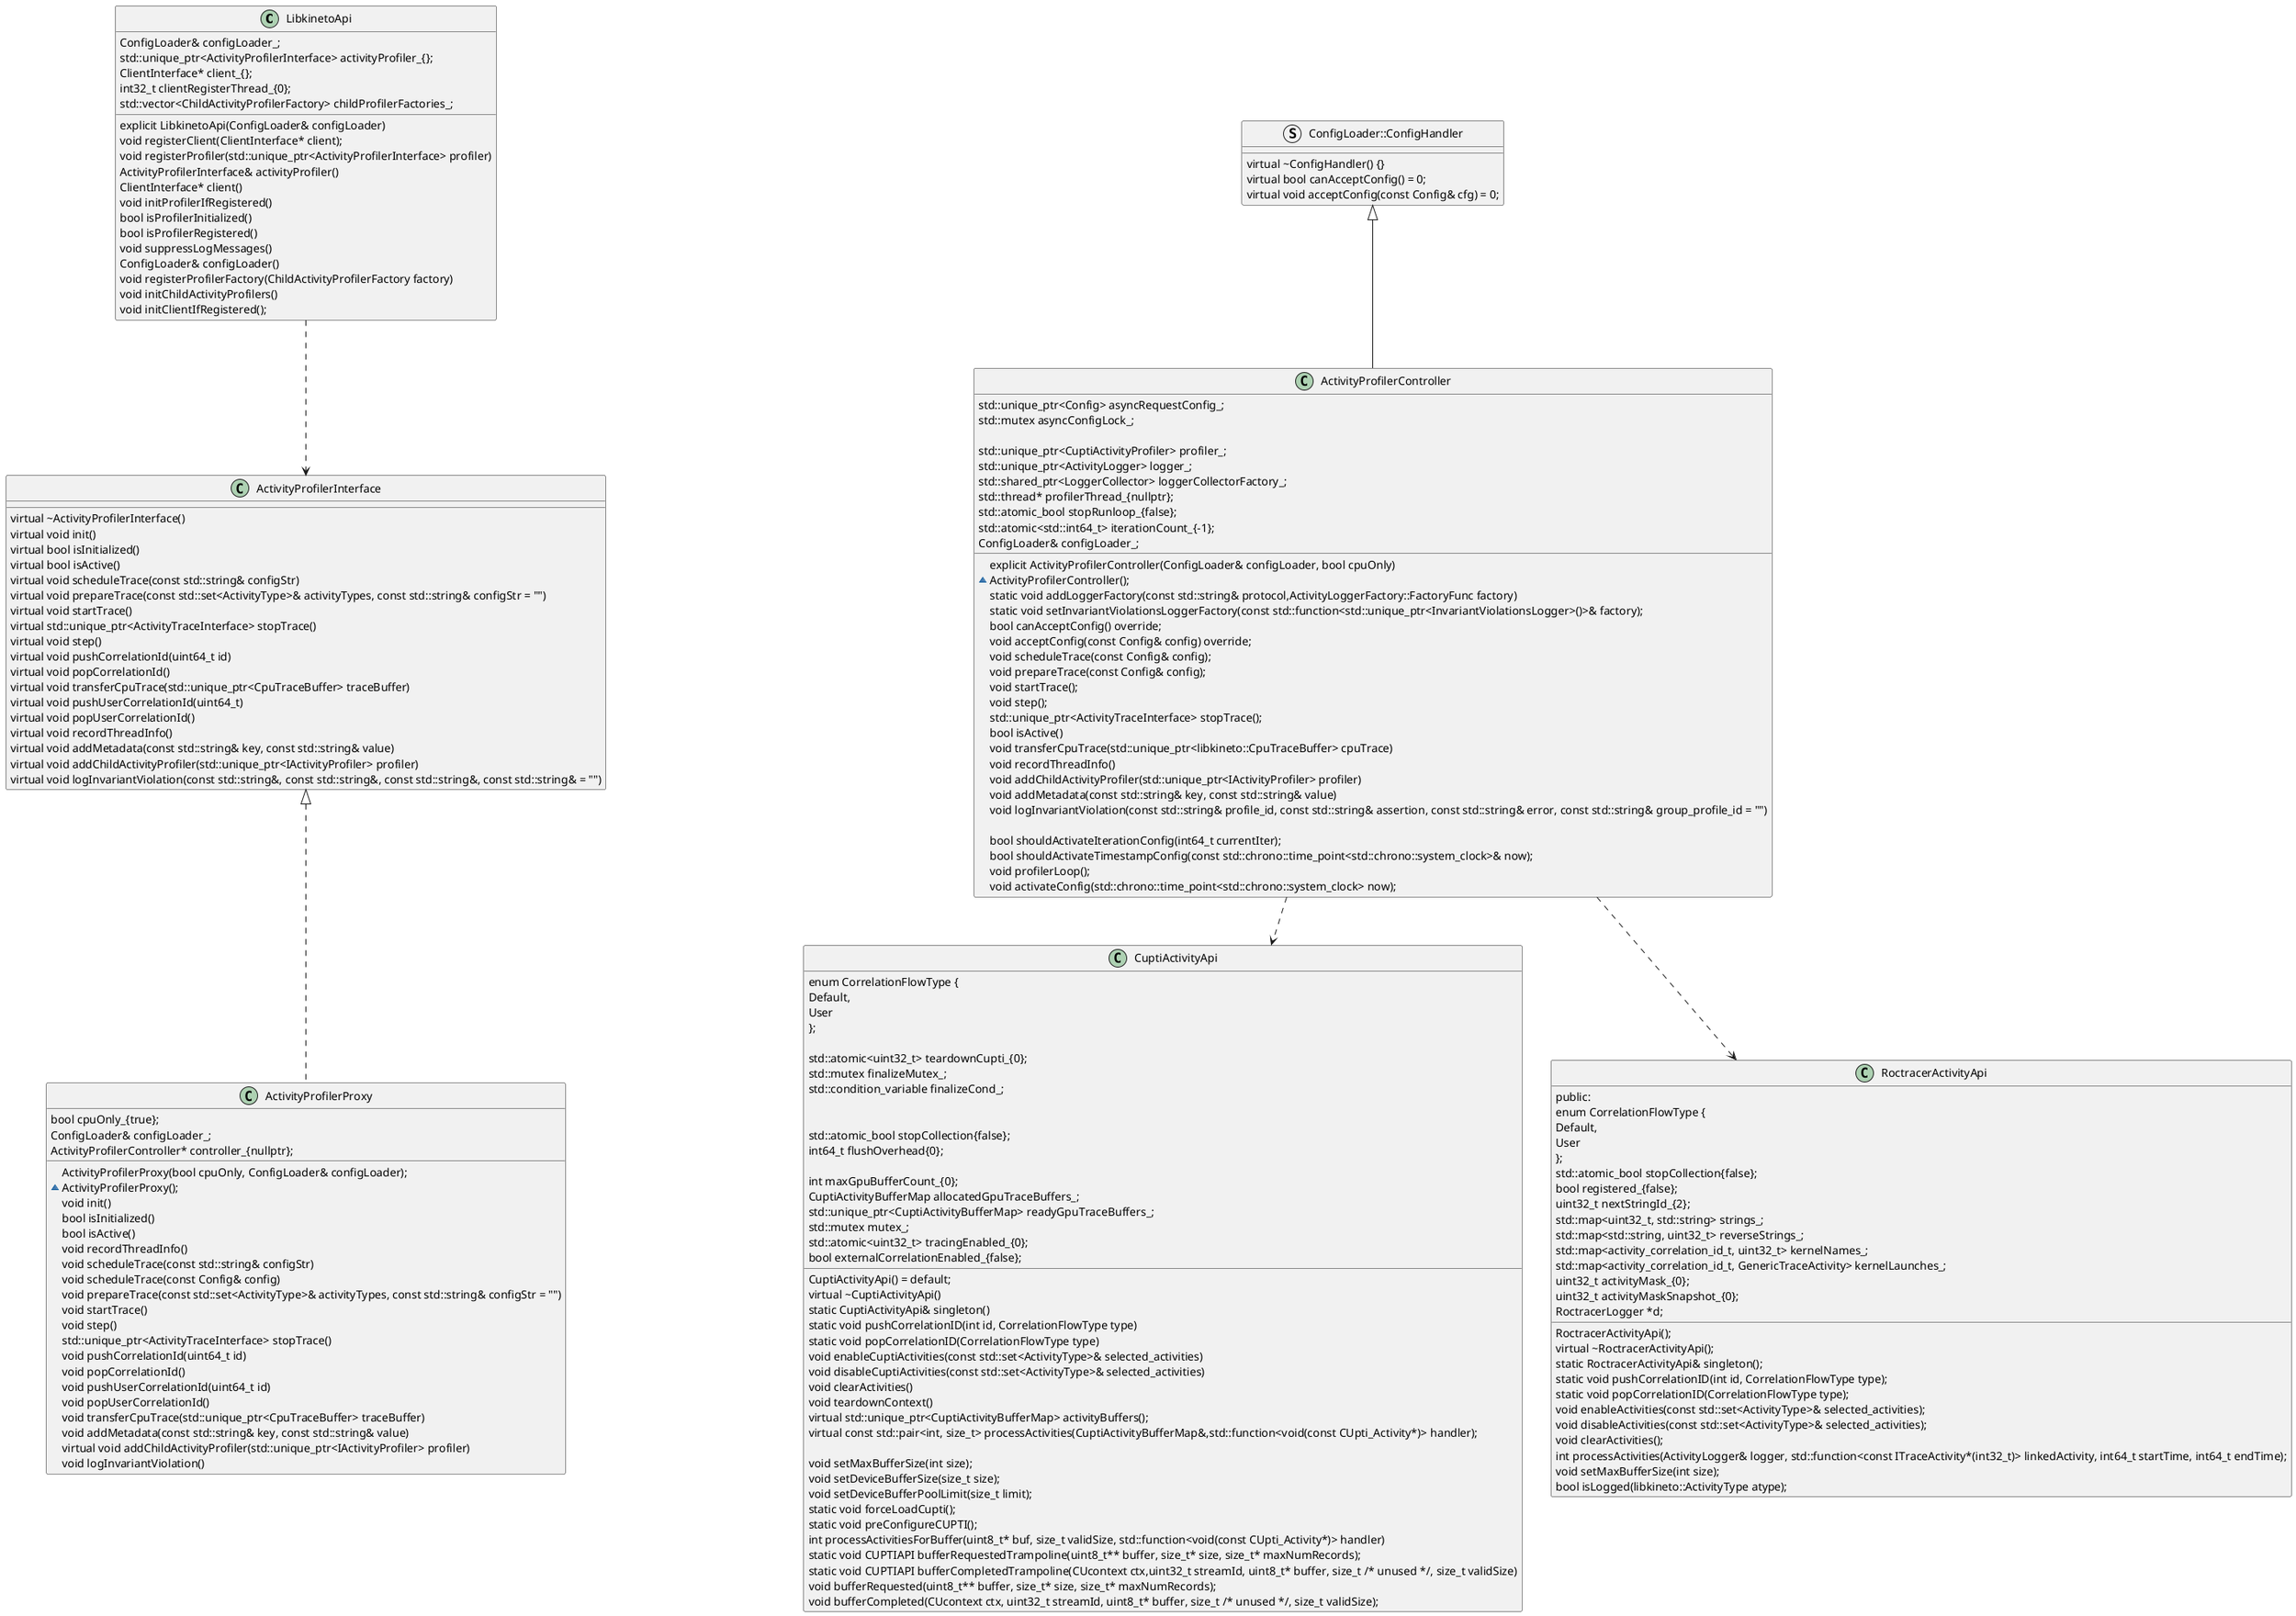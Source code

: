 @startuml
'https://plantuml.com/class-diagram

class LibkinetoApi {
    explicit LibkinetoApi(ConfigLoader& configLoader)
    void registerClient(ClientInterface* client);
    void registerProfiler(std::unique_ptr<ActivityProfilerInterface> profiler)
    ActivityProfilerInterface& activityProfiler()
    ClientInterface* client()
    void initProfilerIfRegistered()
    bool isProfilerInitialized()
    bool isProfilerRegistered()
    void suppressLogMessages()
    ConfigLoader& configLoader()
    void registerProfilerFactory(ChildActivityProfilerFactory factory)
    void initChildActivityProfilers()
    void initClientIfRegistered();

    ConfigLoader& configLoader_;
    std::unique_ptr<ActivityProfilerInterface> activityProfiler_{};
    ClientInterface* client_{};
    int32_t clientRegisterThread_{0};
    std::vector<ChildActivityProfilerFactory> childProfilerFactories_;
}

class ActivityProfilerInterface {
  virtual ~ActivityProfilerInterface()
  virtual void init()
  virtual bool isInitialized()
  virtual bool isActive()
  virtual void scheduleTrace(const std::string& configStr)
  virtual void prepareTrace(const std::set<ActivityType>& activityTypes, const std::string& configStr = "")
  virtual void startTrace()
  virtual std::unique_ptr<ActivityTraceInterface> stopTrace()
  virtual void step()
  virtual void pushCorrelationId(uint64_t id)
  virtual void popCorrelationId()
  virtual void transferCpuTrace(std::unique_ptr<CpuTraceBuffer> traceBuffer)
  virtual void pushUserCorrelationId(uint64_t)
  virtual void popUserCorrelationId()
  virtual void recordThreadInfo()
  virtual void addMetadata(const std::string& key, const std::string& value)
  virtual void addChildActivityProfiler(std::unique_ptr<IActivityProfiler> profiler)
  virtual void logInvariantViolation(const std::string&, const std::string&, const std::string&, const std::string& = "")
}
LibkinetoApi ..> ActivityProfilerInterface

class ActivityProfilerProxy {
    ActivityProfilerProxy(bool cpuOnly, ConfigLoader& configLoader);
    ~ActivityProfilerProxy();
    void init()
    bool isInitialized()
    bool isActive()
    void recordThreadInfo()
    void scheduleTrace(const std::string& configStr)
    void scheduleTrace(const Config& config)
    void prepareTrace(const std::set<ActivityType>& activityTypes, const std::string& configStr = "")
    void startTrace()
    void step()
    std::unique_ptr<ActivityTraceInterface> stopTrace()
    void pushCorrelationId(uint64_t id)
    void popCorrelationId()
    void pushUserCorrelationId(uint64_t id)
    void popUserCorrelationId()
    void transferCpuTrace(std::unique_ptr<CpuTraceBuffer> traceBuffer)
    void addMetadata(const std::string& key, const std::string& value)
    virtual void addChildActivityProfiler(std::unique_ptr<IActivityProfiler> profiler)
    void logInvariantViolation()

    bool cpuOnly_{true};
    ConfigLoader& configLoader_;
    ActivityProfilerController* controller_{nullptr};
}

class ActivityProfilerProxy implements ActivityProfilerInterface

struct ConfigLoader::ConfigHandler {
    virtual ~ConfigHandler() {}
    virtual bool canAcceptConfig() = 0;
    virtual void acceptConfig(const Config& cfg) = 0;
}

class ActivityProfilerController {
    explicit ActivityProfilerController(ConfigLoader& configLoader, bool cpuOnly)
    ~ActivityProfilerController();
    static void addLoggerFactory(const std::string& protocol,ActivityLoggerFactory::FactoryFunc factory)
    static void setInvariantViolationsLoggerFactory(const std::function<std::unique_ptr<InvariantViolationsLogger>()>& factory);
    bool canAcceptConfig() override;
    void acceptConfig(const Config& config) override;
    void scheduleTrace(const Config& config);
    void prepareTrace(const Config& config);
    void startTrace();
    void step();
    std::unique_ptr<ActivityTraceInterface> stopTrace();
    bool isActive()
    void transferCpuTrace(std::unique_ptr<libkineto::CpuTraceBuffer> cpuTrace)
    void recordThreadInfo()
    void addChildActivityProfiler(std::unique_ptr<IActivityProfiler> profiler)
    void addMetadata(const std::string& key, const std::string& value)
    void logInvariantViolation(const std::string& profile_id, const std::string& assertion, const std::string& error, const std::string& group_profile_id = "")

    bool shouldActivateIterationConfig(int64_t currentIter);
    bool shouldActivateTimestampConfig(const std::chrono::time_point<std::chrono::system_clock>& now);
    void profilerLoop();
    void activateConfig(std::chrono::time_point<std::chrono::system_clock> now);
    std::unique_ptr<Config> asyncRequestConfig_;
    std::mutex asyncConfigLock_;

    std::unique_ptr<CuptiActivityProfiler> profiler_;
    std::unique_ptr<ActivityLogger> logger_;
    std::shared_ptr<LoggerCollector> loggerCollectorFactory_;
    std::thread* profilerThread_{nullptr};
    std::atomic_bool stopRunloop_{false};
    std::atomic<std::int64_t> iterationCount_{-1};
    ConfigLoader& configLoader_;
}
class ActivityProfilerController extends ConfigLoader::ConfigHandler

class CuptiActivityApi {
  enum CorrelationFlowType {
    Default,
    User
  };

  std::atomic<uint32_t> teardownCupti_{0};
  std::mutex finalizeMutex_;
  std::condition_variable finalizeCond_;
  CuptiActivityApi() = default;
  virtual ~CuptiActivityApi()
  static CuptiActivityApi& singleton()
  static void pushCorrelationID(int id, CorrelationFlowType type)
  static void popCorrelationID(CorrelationFlowType type)
  void enableCuptiActivities(const std::set<ActivityType>& selected_activities)
  void disableCuptiActivities(const std::set<ActivityType>& selected_activities)
  void clearActivities()
  void teardownContext()
  virtual std::unique_ptr<CuptiActivityBufferMap> activityBuffers();
  virtual const std::pair<int, size_t> processActivities(CuptiActivityBufferMap&,std::function<void(const CUpti_Activity*)> handler);

  void setMaxBufferSize(int size);
  void setDeviceBufferSize(size_t size);
  void setDeviceBufferPoolLimit(size_t limit);

  std::atomic_bool stopCollection{false};
  int64_t flushOverhead{0};
  static void forceLoadCupti();
  static void preConfigureCUPTI();

  int maxGpuBufferCount_{0};
  CuptiActivityBufferMap allocatedGpuTraceBuffers_;
  std::unique_ptr<CuptiActivityBufferMap> readyGpuTraceBuffers_;
  std::mutex mutex_;
  std::atomic<uint32_t> tracingEnabled_{0};
  bool externalCorrelationEnabled_{false};

  int processActivitiesForBuffer(uint8_t* buf, size_t validSize, std::function<void(const CUpti_Activity*)> handler)
  static void CUPTIAPI bufferRequestedTrampoline(uint8_t** buffer, size_t* size, size_t* maxNumRecords);
  static void CUPTIAPI bufferCompletedTrampoline(CUcontext ctx,uint32_t streamId, uint8_t* buffer, size_t /* unused */, size_t validSize)
  void bufferRequested(uint8_t** buffer, size_t* size, size_t* maxNumRecords);
  void bufferCompleted(CUcontext ctx, uint32_t streamId, uint8_t* buffer, size_t /* unused */, size_t validSize);
}
ActivityProfilerController ..> CuptiActivityApi

class RoctracerActivityApi {
 public:
  enum CorrelationFlowType {
    Default,
    User
  };
  RoctracerActivityApi();
  virtual ~RoctracerActivityApi();
  static RoctracerActivityApi& singleton();
  static void pushCorrelationID(int id, CorrelationFlowType type);
  static void popCorrelationID(CorrelationFlowType type);
  void enableActivities(const std::set<ActivityType>& selected_activities);
  void disableActivities(const std::set<ActivityType>& selected_activities);
  void clearActivities();
  int processActivities(ActivityLogger& logger, std::function<const ITraceActivity*(int32_t)> linkedActivity, int64_t startTime, int64_t endTime);
  void setMaxBufferSize(int size);
  std::atomic_bool stopCollection{false};
  bool registered_{false};
  uint32_t nextStringId_{2};
  std::map<uint32_t, std::string> strings_;
  std::map<std::string, uint32_t> reverseStrings_;
  std::map<activity_correlation_id_t, uint32_t> kernelNames_;
  std::map<activity_correlation_id_t, GenericTraceActivity> kernelLaunches_;
  uint32_t activityMask_{0};
  uint32_t activityMaskSnapshot_{0};
  bool isLogged(libkineto::ActivityType atype);
  RoctracerLogger *d;
}

ActivityProfilerController ..> RoctracerActivityApi
@enduml